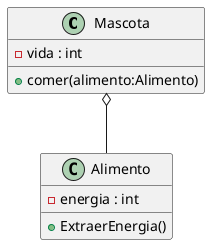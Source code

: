 @startuml mascota

class Mascota{
    - vida : int
    + comer(alimento:Alimento)
}
class Alimento{
    - energia : int
    + ExtraerEnergia()
}

Mascota o-- Alimento

@enduml
